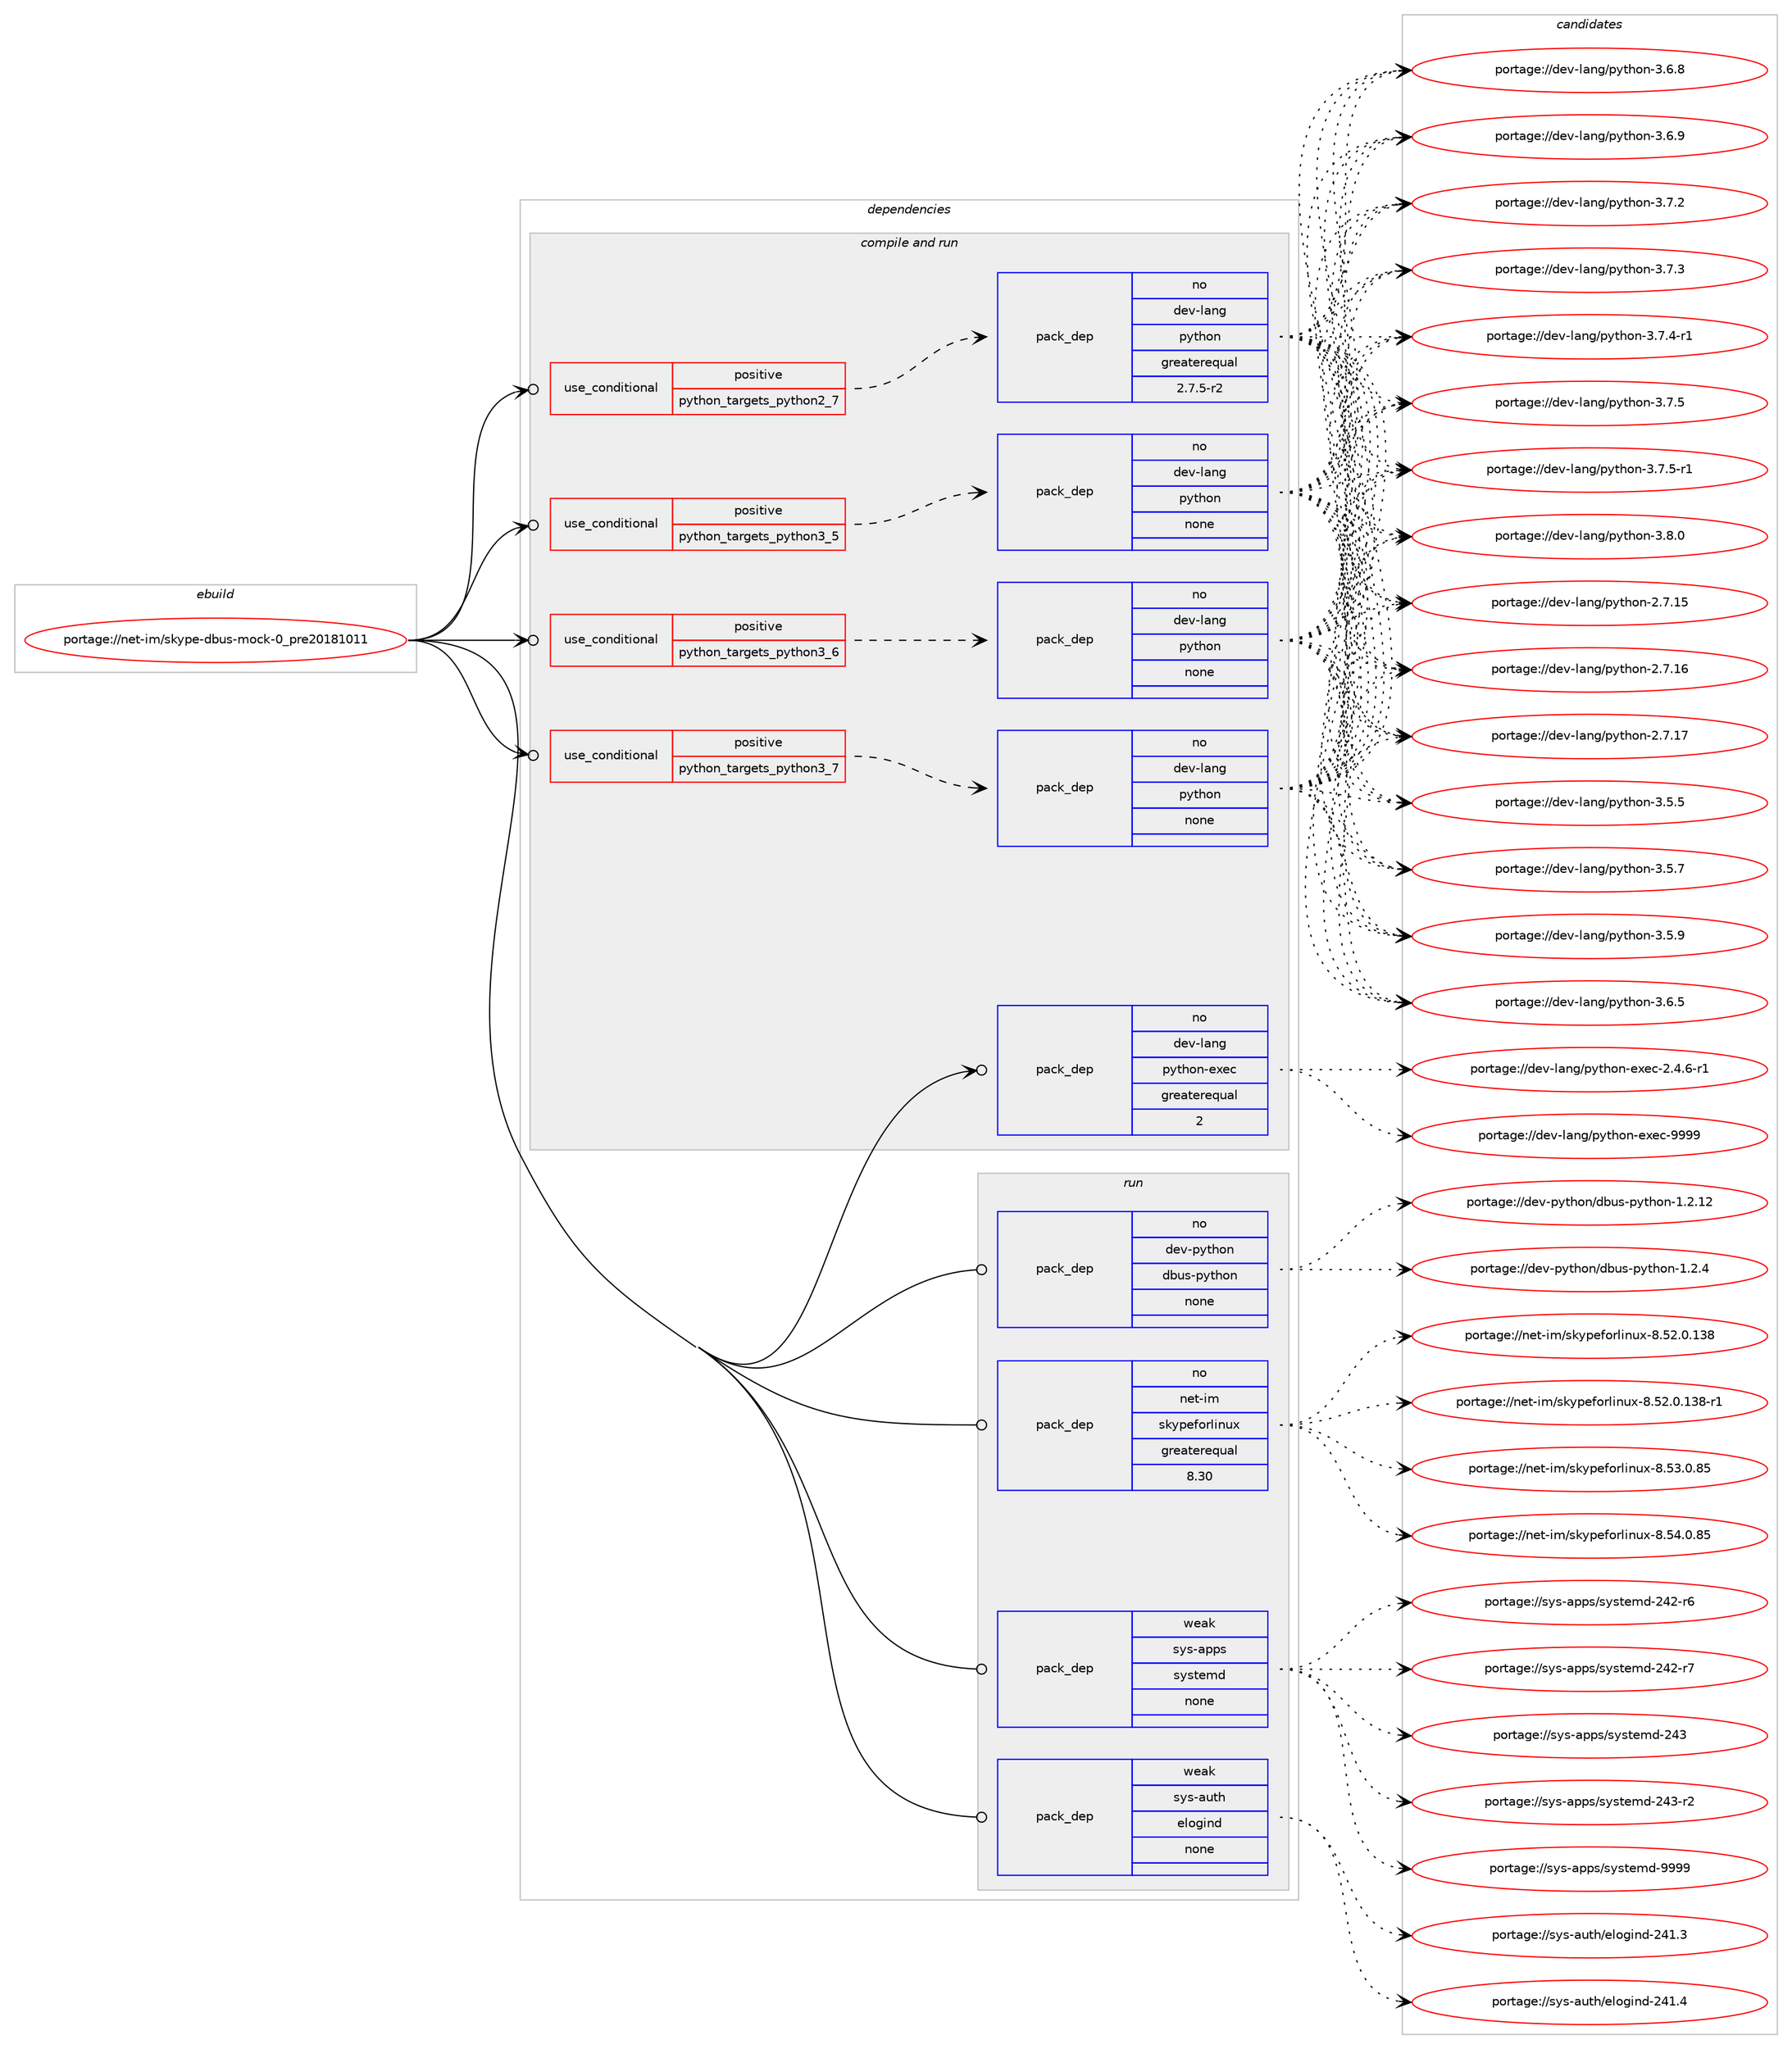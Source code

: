 digraph prolog {

# *************
# Graph options
# *************

newrank=true;
concentrate=true;
compound=true;
graph [rankdir=LR,fontname=Helvetica,fontsize=10,ranksep=1.5];#, ranksep=2.5, nodesep=0.2];
edge  [arrowhead=vee];
node  [fontname=Helvetica,fontsize=10];

# **********
# The ebuild
# **********

subgraph cluster_leftcol {
color=gray;
rank=same;
label=<<i>ebuild</i>>;
id [label="portage://net-im/skype-dbus-mock-0_pre20181011", color=red, width=4, href="../net-im/skype-dbus-mock-0_pre20181011.svg"];
}

# ****************
# The dependencies
# ****************

subgraph cluster_midcol {
color=gray;
label=<<i>dependencies</i>>;
subgraph cluster_compile {
fillcolor="#eeeeee";
style=filled;
label=<<i>compile</i>>;
}
subgraph cluster_compileandrun {
fillcolor="#eeeeee";
style=filled;
label=<<i>compile and run</i>>;
subgraph cond88990 {
dependency355991 [label=<<TABLE BORDER="0" CELLBORDER="1" CELLSPACING="0" CELLPADDING="4"><TR><TD ROWSPAN="3" CELLPADDING="10">use_conditional</TD></TR><TR><TD>positive</TD></TR><TR><TD>python_targets_python2_7</TD></TR></TABLE>>, shape=none, color=red];
subgraph pack261115 {
dependency355992 [label=<<TABLE BORDER="0" CELLBORDER="1" CELLSPACING="0" CELLPADDING="4" WIDTH="220"><TR><TD ROWSPAN="6" CELLPADDING="30">pack_dep</TD></TR><TR><TD WIDTH="110">no</TD></TR><TR><TD>dev-lang</TD></TR><TR><TD>python</TD></TR><TR><TD>greaterequal</TD></TR><TR><TD>2.7.5-r2</TD></TR></TABLE>>, shape=none, color=blue];
}
dependency355991:e -> dependency355992:w [weight=20,style="dashed",arrowhead="vee"];
}
id:e -> dependency355991:w [weight=20,style="solid",arrowhead="odotvee"];
subgraph cond88991 {
dependency355993 [label=<<TABLE BORDER="0" CELLBORDER="1" CELLSPACING="0" CELLPADDING="4"><TR><TD ROWSPAN="3" CELLPADDING="10">use_conditional</TD></TR><TR><TD>positive</TD></TR><TR><TD>python_targets_python3_5</TD></TR></TABLE>>, shape=none, color=red];
subgraph pack261116 {
dependency355994 [label=<<TABLE BORDER="0" CELLBORDER="1" CELLSPACING="0" CELLPADDING="4" WIDTH="220"><TR><TD ROWSPAN="6" CELLPADDING="30">pack_dep</TD></TR><TR><TD WIDTH="110">no</TD></TR><TR><TD>dev-lang</TD></TR><TR><TD>python</TD></TR><TR><TD>none</TD></TR><TR><TD></TD></TR></TABLE>>, shape=none, color=blue];
}
dependency355993:e -> dependency355994:w [weight=20,style="dashed",arrowhead="vee"];
}
id:e -> dependency355993:w [weight=20,style="solid",arrowhead="odotvee"];
subgraph cond88992 {
dependency355995 [label=<<TABLE BORDER="0" CELLBORDER="1" CELLSPACING="0" CELLPADDING="4"><TR><TD ROWSPAN="3" CELLPADDING="10">use_conditional</TD></TR><TR><TD>positive</TD></TR><TR><TD>python_targets_python3_6</TD></TR></TABLE>>, shape=none, color=red];
subgraph pack261117 {
dependency355996 [label=<<TABLE BORDER="0" CELLBORDER="1" CELLSPACING="0" CELLPADDING="4" WIDTH="220"><TR><TD ROWSPAN="6" CELLPADDING="30">pack_dep</TD></TR><TR><TD WIDTH="110">no</TD></TR><TR><TD>dev-lang</TD></TR><TR><TD>python</TD></TR><TR><TD>none</TD></TR><TR><TD></TD></TR></TABLE>>, shape=none, color=blue];
}
dependency355995:e -> dependency355996:w [weight=20,style="dashed",arrowhead="vee"];
}
id:e -> dependency355995:w [weight=20,style="solid",arrowhead="odotvee"];
subgraph cond88993 {
dependency355997 [label=<<TABLE BORDER="0" CELLBORDER="1" CELLSPACING="0" CELLPADDING="4"><TR><TD ROWSPAN="3" CELLPADDING="10">use_conditional</TD></TR><TR><TD>positive</TD></TR><TR><TD>python_targets_python3_7</TD></TR></TABLE>>, shape=none, color=red];
subgraph pack261118 {
dependency355998 [label=<<TABLE BORDER="0" CELLBORDER="1" CELLSPACING="0" CELLPADDING="4" WIDTH="220"><TR><TD ROWSPAN="6" CELLPADDING="30">pack_dep</TD></TR><TR><TD WIDTH="110">no</TD></TR><TR><TD>dev-lang</TD></TR><TR><TD>python</TD></TR><TR><TD>none</TD></TR><TR><TD></TD></TR></TABLE>>, shape=none, color=blue];
}
dependency355997:e -> dependency355998:w [weight=20,style="dashed",arrowhead="vee"];
}
id:e -> dependency355997:w [weight=20,style="solid",arrowhead="odotvee"];
subgraph pack261119 {
dependency355999 [label=<<TABLE BORDER="0" CELLBORDER="1" CELLSPACING="0" CELLPADDING="4" WIDTH="220"><TR><TD ROWSPAN="6" CELLPADDING="30">pack_dep</TD></TR><TR><TD WIDTH="110">no</TD></TR><TR><TD>dev-lang</TD></TR><TR><TD>python-exec</TD></TR><TR><TD>greaterequal</TD></TR><TR><TD>2</TD></TR></TABLE>>, shape=none, color=blue];
}
id:e -> dependency355999:w [weight=20,style="solid",arrowhead="odotvee"];
}
subgraph cluster_run {
fillcolor="#eeeeee";
style=filled;
label=<<i>run</i>>;
subgraph pack261120 {
dependency356000 [label=<<TABLE BORDER="0" CELLBORDER="1" CELLSPACING="0" CELLPADDING="4" WIDTH="220"><TR><TD ROWSPAN="6" CELLPADDING="30">pack_dep</TD></TR><TR><TD WIDTH="110">no</TD></TR><TR><TD>dev-python</TD></TR><TR><TD>dbus-python</TD></TR><TR><TD>none</TD></TR><TR><TD></TD></TR></TABLE>>, shape=none, color=blue];
}
id:e -> dependency356000:w [weight=20,style="solid",arrowhead="odot"];
subgraph pack261121 {
dependency356001 [label=<<TABLE BORDER="0" CELLBORDER="1" CELLSPACING="0" CELLPADDING="4" WIDTH="220"><TR><TD ROWSPAN="6" CELLPADDING="30">pack_dep</TD></TR><TR><TD WIDTH="110">no</TD></TR><TR><TD>net-im</TD></TR><TR><TD>skypeforlinux</TD></TR><TR><TD>greaterequal</TD></TR><TR><TD>8.30</TD></TR></TABLE>>, shape=none, color=blue];
}
id:e -> dependency356001:w [weight=20,style="solid",arrowhead="odot"];
subgraph pack261122 {
dependency356002 [label=<<TABLE BORDER="0" CELLBORDER="1" CELLSPACING="0" CELLPADDING="4" WIDTH="220"><TR><TD ROWSPAN="6" CELLPADDING="30">pack_dep</TD></TR><TR><TD WIDTH="110">weak</TD></TR><TR><TD>sys-apps</TD></TR><TR><TD>systemd</TD></TR><TR><TD>none</TD></TR><TR><TD></TD></TR></TABLE>>, shape=none, color=blue];
}
id:e -> dependency356002:w [weight=20,style="solid",arrowhead="odot"];
subgraph pack261123 {
dependency356003 [label=<<TABLE BORDER="0" CELLBORDER="1" CELLSPACING="0" CELLPADDING="4" WIDTH="220"><TR><TD ROWSPAN="6" CELLPADDING="30">pack_dep</TD></TR><TR><TD WIDTH="110">weak</TD></TR><TR><TD>sys-auth</TD></TR><TR><TD>elogind</TD></TR><TR><TD>none</TD></TR><TR><TD></TD></TR></TABLE>>, shape=none, color=blue];
}
id:e -> dependency356003:w [weight=20,style="solid",arrowhead="odot"];
}
}

# **************
# The candidates
# **************

subgraph cluster_choices {
rank=same;
color=gray;
label=<<i>candidates</i>>;

subgraph choice261115 {
color=black;
nodesep=1;
choiceportage10010111845108971101034711212111610411111045504655464953 [label="portage://dev-lang/python-2.7.15", color=red, width=4,href="../dev-lang/python-2.7.15.svg"];
choiceportage10010111845108971101034711212111610411111045504655464954 [label="portage://dev-lang/python-2.7.16", color=red, width=4,href="../dev-lang/python-2.7.16.svg"];
choiceportage10010111845108971101034711212111610411111045504655464955 [label="portage://dev-lang/python-2.7.17", color=red, width=4,href="../dev-lang/python-2.7.17.svg"];
choiceportage100101118451089711010347112121116104111110455146534653 [label="portage://dev-lang/python-3.5.5", color=red, width=4,href="../dev-lang/python-3.5.5.svg"];
choiceportage100101118451089711010347112121116104111110455146534655 [label="portage://dev-lang/python-3.5.7", color=red, width=4,href="../dev-lang/python-3.5.7.svg"];
choiceportage100101118451089711010347112121116104111110455146534657 [label="portage://dev-lang/python-3.5.9", color=red, width=4,href="../dev-lang/python-3.5.9.svg"];
choiceportage100101118451089711010347112121116104111110455146544653 [label="portage://dev-lang/python-3.6.5", color=red, width=4,href="../dev-lang/python-3.6.5.svg"];
choiceportage100101118451089711010347112121116104111110455146544656 [label="portage://dev-lang/python-3.6.8", color=red, width=4,href="../dev-lang/python-3.6.8.svg"];
choiceportage100101118451089711010347112121116104111110455146544657 [label="portage://dev-lang/python-3.6.9", color=red, width=4,href="../dev-lang/python-3.6.9.svg"];
choiceportage100101118451089711010347112121116104111110455146554650 [label="portage://dev-lang/python-3.7.2", color=red, width=4,href="../dev-lang/python-3.7.2.svg"];
choiceportage100101118451089711010347112121116104111110455146554651 [label="portage://dev-lang/python-3.7.3", color=red, width=4,href="../dev-lang/python-3.7.3.svg"];
choiceportage1001011184510897110103471121211161041111104551465546524511449 [label="portage://dev-lang/python-3.7.4-r1", color=red, width=4,href="../dev-lang/python-3.7.4-r1.svg"];
choiceportage100101118451089711010347112121116104111110455146554653 [label="portage://dev-lang/python-3.7.5", color=red, width=4,href="../dev-lang/python-3.7.5.svg"];
choiceportage1001011184510897110103471121211161041111104551465546534511449 [label="portage://dev-lang/python-3.7.5-r1", color=red, width=4,href="../dev-lang/python-3.7.5-r1.svg"];
choiceportage100101118451089711010347112121116104111110455146564648 [label="portage://dev-lang/python-3.8.0", color=red, width=4,href="../dev-lang/python-3.8.0.svg"];
dependency355992:e -> choiceportage10010111845108971101034711212111610411111045504655464953:w [style=dotted,weight="100"];
dependency355992:e -> choiceportage10010111845108971101034711212111610411111045504655464954:w [style=dotted,weight="100"];
dependency355992:e -> choiceportage10010111845108971101034711212111610411111045504655464955:w [style=dotted,weight="100"];
dependency355992:e -> choiceportage100101118451089711010347112121116104111110455146534653:w [style=dotted,weight="100"];
dependency355992:e -> choiceportage100101118451089711010347112121116104111110455146534655:w [style=dotted,weight="100"];
dependency355992:e -> choiceportage100101118451089711010347112121116104111110455146534657:w [style=dotted,weight="100"];
dependency355992:e -> choiceportage100101118451089711010347112121116104111110455146544653:w [style=dotted,weight="100"];
dependency355992:e -> choiceportage100101118451089711010347112121116104111110455146544656:w [style=dotted,weight="100"];
dependency355992:e -> choiceportage100101118451089711010347112121116104111110455146544657:w [style=dotted,weight="100"];
dependency355992:e -> choiceportage100101118451089711010347112121116104111110455146554650:w [style=dotted,weight="100"];
dependency355992:e -> choiceportage100101118451089711010347112121116104111110455146554651:w [style=dotted,weight="100"];
dependency355992:e -> choiceportage1001011184510897110103471121211161041111104551465546524511449:w [style=dotted,weight="100"];
dependency355992:e -> choiceportage100101118451089711010347112121116104111110455146554653:w [style=dotted,weight="100"];
dependency355992:e -> choiceportage1001011184510897110103471121211161041111104551465546534511449:w [style=dotted,weight="100"];
dependency355992:e -> choiceportage100101118451089711010347112121116104111110455146564648:w [style=dotted,weight="100"];
}
subgraph choice261116 {
color=black;
nodesep=1;
choiceportage10010111845108971101034711212111610411111045504655464953 [label="portage://dev-lang/python-2.7.15", color=red, width=4,href="../dev-lang/python-2.7.15.svg"];
choiceportage10010111845108971101034711212111610411111045504655464954 [label="portage://dev-lang/python-2.7.16", color=red, width=4,href="../dev-lang/python-2.7.16.svg"];
choiceportage10010111845108971101034711212111610411111045504655464955 [label="portage://dev-lang/python-2.7.17", color=red, width=4,href="../dev-lang/python-2.7.17.svg"];
choiceportage100101118451089711010347112121116104111110455146534653 [label="portage://dev-lang/python-3.5.5", color=red, width=4,href="../dev-lang/python-3.5.5.svg"];
choiceportage100101118451089711010347112121116104111110455146534655 [label="portage://dev-lang/python-3.5.7", color=red, width=4,href="../dev-lang/python-3.5.7.svg"];
choiceportage100101118451089711010347112121116104111110455146534657 [label="portage://dev-lang/python-3.5.9", color=red, width=4,href="../dev-lang/python-3.5.9.svg"];
choiceportage100101118451089711010347112121116104111110455146544653 [label="portage://dev-lang/python-3.6.5", color=red, width=4,href="../dev-lang/python-3.6.5.svg"];
choiceportage100101118451089711010347112121116104111110455146544656 [label="portage://dev-lang/python-3.6.8", color=red, width=4,href="../dev-lang/python-3.6.8.svg"];
choiceportage100101118451089711010347112121116104111110455146544657 [label="portage://dev-lang/python-3.6.9", color=red, width=4,href="../dev-lang/python-3.6.9.svg"];
choiceportage100101118451089711010347112121116104111110455146554650 [label="portage://dev-lang/python-3.7.2", color=red, width=4,href="../dev-lang/python-3.7.2.svg"];
choiceportage100101118451089711010347112121116104111110455146554651 [label="portage://dev-lang/python-3.7.3", color=red, width=4,href="../dev-lang/python-3.7.3.svg"];
choiceportage1001011184510897110103471121211161041111104551465546524511449 [label="portage://dev-lang/python-3.7.4-r1", color=red, width=4,href="../dev-lang/python-3.7.4-r1.svg"];
choiceportage100101118451089711010347112121116104111110455146554653 [label="portage://dev-lang/python-3.7.5", color=red, width=4,href="../dev-lang/python-3.7.5.svg"];
choiceportage1001011184510897110103471121211161041111104551465546534511449 [label="portage://dev-lang/python-3.7.5-r1", color=red, width=4,href="../dev-lang/python-3.7.5-r1.svg"];
choiceportage100101118451089711010347112121116104111110455146564648 [label="portage://dev-lang/python-3.8.0", color=red, width=4,href="../dev-lang/python-3.8.0.svg"];
dependency355994:e -> choiceportage10010111845108971101034711212111610411111045504655464953:w [style=dotted,weight="100"];
dependency355994:e -> choiceportage10010111845108971101034711212111610411111045504655464954:w [style=dotted,weight="100"];
dependency355994:e -> choiceportage10010111845108971101034711212111610411111045504655464955:w [style=dotted,weight="100"];
dependency355994:e -> choiceportage100101118451089711010347112121116104111110455146534653:w [style=dotted,weight="100"];
dependency355994:e -> choiceportage100101118451089711010347112121116104111110455146534655:w [style=dotted,weight="100"];
dependency355994:e -> choiceportage100101118451089711010347112121116104111110455146534657:w [style=dotted,weight="100"];
dependency355994:e -> choiceportage100101118451089711010347112121116104111110455146544653:w [style=dotted,weight="100"];
dependency355994:e -> choiceportage100101118451089711010347112121116104111110455146544656:w [style=dotted,weight="100"];
dependency355994:e -> choiceportage100101118451089711010347112121116104111110455146544657:w [style=dotted,weight="100"];
dependency355994:e -> choiceportage100101118451089711010347112121116104111110455146554650:w [style=dotted,weight="100"];
dependency355994:e -> choiceportage100101118451089711010347112121116104111110455146554651:w [style=dotted,weight="100"];
dependency355994:e -> choiceportage1001011184510897110103471121211161041111104551465546524511449:w [style=dotted,weight="100"];
dependency355994:e -> choiceportage100101118451089711010347112121116104111110455146554653:w [style=dotted,weight="100"];
dependency355994:e -> choiceportage1001011184510897110103471121211161041111104551465546534511449:w [style=dotted,weight="100"];
dependency355994:e -> choiceportage100101118451089711010347112121116104111110455146564648:w [style=dotted,weight="100"];
}
subgraph choice261117 {
color=black;
nodesep=1;
choiceportage10010111845108971101034711212111610411111045504655464953 [label="portage://dev-lang/python-2.7.15", color=red, width=4,href="../dev-lang/python-2.7.15.svg"];
choiceportage10010111845108971101034711212111610411111045504655464954 [label="portage://dev-lang/python-2.7.16", color=red, width=4,href="../dev-lang/python-2.7.16.svg"];
choiceportage10010111845108971101034711212111610411111045504655464955 [label="portage://dev-lang/python-2.7.17", color=red, width=4,href="../dev-lang/python-2.7.17.svg"];
choiceportage100101118451089711010347112121116104111110455146534653 [label="portage://dev-lang/python-3.5.5", color=red, width=4,href="../dev-lang/python-3.5.5.svg"];
choiceportage100101118451089711010347112121116104111110455146534655 [label="portage://dev-lang/python-3.5.7", color=red, width=4,href="../dev-lang/python-3.5.7.svg"];
choiceportage100101118451089711010347112121116104111110455146534657 [label="portage://dev-lang/python-3.5.9", color=red, width=4,href="../dev-lang/python-3.5.9.svg"];
choiceportage100101118451089711010347112121116104111110455146544653 [label="portage://dev-lang/python-3.6.5", color=red, width=4,href="../dev-lang/python-3.6.5.svg"];
choiceportage100101118451089711010347112121116104111110455146544656 [label="portage://dev-lang/python-3.6.8", color=red, width=4,href="../dev-lang/python-3.6.8.svg"];
choiceportage100101118451089711010347112121116104111110455146544657 [label="portage://dev-lang/python-3.6.9", color=red, width=4,href="../dev-lang/python-3.6.9.svg"];
choiceportage100101118451089711010347112121116104111110455146554650 [label="portage://dev-lang/python-3.7.2", color=red, width=4,href="../dev-lang/python-3.7.2.svg"];
choiceportage100101118451089711010347112121116104111110455146554651 [label="portage://dev-lang/python-3.7.3", color=red, width=4,href="../dev-lang/python-3.7.3.svg"];
choiceportage1001011184510897110103471121211161041111104551465546524511449 [label="portage://dev-lang/python-3.7.4-r1", color=red, width=4,href="../dev-lang/python-3.7.4-r1.svg"];
choiceportage100101118451089711010347112121116104111110455146554653 [label="portage://dev-lang/python-3.7.5", color=red, width=4,href="../dev-lang/python-3.7.5.svg"];
choiceportage1001011184510897110103471121211161041111104551465546534511449 [label="portage://dev-lang/python-3.7.5-r1", color=red, width=4,href="../dev-lang/python-3.7.5-r1.svg"];
choiceportage100101118451089711010347112121116104111110455146564648 [label="portage://dev-lang/python-3.8.0", color=red, width=4,href="../dev-lang/python-3.8.0.svg"];
dependency355996:e -> choiceportage10010111845108971101034711212111610411111045504655464953:w [style=dotted,weight="100"];
dependency355996:e -> choiceportage10010111845108971101034711212111610411111045504655464954:w [style=dotted,weight="100"];
dependency355996:e -> choiceportage10010111845108971101034711212111610411111045504655464955:w [style=dotted,weight="100"];
dependency355996:e -> choiceportage100101118451089711010347112121116104111110455146534653:w [style=dotted,weight="100"];
dependency355996:e -> choiceportage100101118451089711010347112121116104111110455146534655:w [style=dotted,weight="100"];
dependency355996:e -> choiceportage100101118451089711010347112121116104111110455146534657:w [style=dotted,weight="100"];
dependency355996:e -> choiceportage100101118451089711010347112121116104111110455146544653:w [style=dotted,weight="100"];
dependency355996:e -> choiceportage100101118451089711010347112121116104111110455146544656:w [style=dotted,weight="100"];
dependency355996:e -> choiceportage100101118451089711010347112121116104111110455146544657:w [style=dotted,weight="100"];
dependency355996:e -> choiceportage100101118451089711010347112121116104111110455146554650:w [style=dotted,weight="100"];
dependency355996:e -> choiceportage100101118451089711010347112121116104111110455146554651:w [style=dotted,weight="100"];
dependency355996:e -> choiceportage1001011184510897110103471121211161041111104551465546524511449:w [style=dotted,weight="100"];
dependency355996:e -> choiceportage100101118451089711010347112121116104111110455146554653:w [style=dotted,weight="100"];
dependency355996:e -> choiceportage1001011184510897110103471121211161041111104551465546534511449:w [style=dotted,weight="100"];
dependency355996:e -> choiceportage100101118451089711010347112121116104111110455146564648:w [style=dotted,weight="100"];
}
subgraph choice261118 {
color=black;
nodesep=1;
choiceportage10010111845108971101034711212111610411111045504655464953 [label="portage://dev-lang/python-2.7.15", color=red, width=4,href="../dev-lang/python-2.7.15.svg"];
choiceportage10010111845108971101034711212111610411111045504655464954 [label="portage://dev-lang/python-2.7.16", color=red, width=4,href="../dev-lang/python-2.7.16.svg"];
choiceportage10010111845108971101034711212111610411111045504655464955 [label="portage://dev-lang/python-2.7.17", color=red, width=4,href="../dev-lang/python-2.7.17.svg"];
choiceportage100101118451089711010347112121116104111110455146534653 [label="portage://dev-lang/python-3.5.5", color=red, width=4,href="../dev-lang/python-3.5.5.svg"];
choiceportage100101118451089711010347112121116104111110455146534655 [label="portage://dev-lang/python-3.5.7", color=red, width=4,href="../dev-lang/python-3.5.7.svg"];
choiceportage100101118451089711010347112121116104111110455146534657 [label="portage://dev-lang/python-3.5.9", color=red, width=4,href="../dev-lang/python-3.5.9.svg"];
choiceportage100101118451089711010347112121116104111110455146544653 [label="portage://dev-lang/python-3.6.5", color=red, width=4,href="../dev-lang/python-3.6.5.svg"];
choiceportage100101118451089711010347112121116104111110455146544656 [label="portage://dev-lang/python-3.6.8", color=red, width=4,href="../dev-lang/python-3.6.8.svg"];
choiceportage100101118451089711010347112121116104111110455146544657 [label="portage://dev-lang/python-3.6.9", color=red, width=4,href="../dev-lang/python-3.6.9.svg"];
choiceportage100101118451089711010347112121116104111110455146554650 [label="portage://dev-lang/python-3.7.2", color=red, width=4,href="../dev-lang/python-3.7.2.svg"];
choiceportage100101118451089711010347112121116104111110455146554651 [label="portage://dev-lang/python-3.7.3", color=red, width=4,href="../dev-lang/python-3.7.3.svg"];
choiceportage1001011184510897110103471121211161041111104551465546524511449 [label="portage://dev-lang/python-3.7.4-r1", color=red, width=4,href="../dev-lang/python-3.7.4-r1.svg"];
choiceportage100101118451089711010347112121116104111110455146554653 [label="portage://dev-lang/python-3.7.5", color=red, width=4,href="../dev-lang/python-3.7.5.svg"];
choiceportage1001011184510897110103471121211161041111104551465546534511449 [label="portage://dev-lang/python-3.7.5-r1", color=red, width=4,href="../dev-lang/python-3.7.5-r1.svg"];
choiceportage100101118451089711010347112121116104111110455146564648 [label="portage://dev-lang/python-3.8.0", color=red, width=4,href="../dev-lang/python-3.8.0.svg"];
dependency355998:e -> choiceportage10010111845108971101034711212111610411111045504655464953:w [style=dotted,weight="100"];
dependency355998:e -> choiceportage10010111845108971101034711212111610411111045504655464954:w [style=dotted,weight="100"];
dependency355998:e -> choiceportage10010111845108971101034711212111610411111045504655464955:w [style=dotted,weight="100"];
dependency355998:e -> choiceportage100101118451089711010347112121116104111110455146534653:w [style=dotted,weight="100"];
dependency355998:e -> choiceportage100101118451089711010347112121116104111110455146534655:w [style=dotted,weight="100"];
dependency355998:e -> choiceportage100101118451089711010347112121116104111110455146534657:w [style=dotted,weight="100"];
dependency355998:e -> choiceportage100101118451089711010347112121116104111110455146544653:w [style=dotted,weight="100"];
dependency355998:e -> choiceportage100101118451089711010347112121116104111110455146544656:w [style=dotted,weight="100"];
dependency355998:e -> choiceportage100101118451089711010347112121116104111110455146544657:w [style=dotted,weight="100"];
dependency355998:e -> choiceportage100101118451089711010347112121116104111110455146554650:w [style=dotted,weight="100"];
dependency355998:e -> choiceportage100101118451089711010347112121116104111110455146554651:w [style=dotted,weight="100"];
dependency355998:e -> choiceportage1001011184510897110103471121211161041111104551465546524511449:w [style=dotted,weight="100"];
dependency355998:e -> choiceportage100101118451089711010347112121116104111110455146554653:w [style=dotted,weight="100"];
dependency355998:e -> choiceportage1001011184510897110103471121211161041111104551465546534511449:w [style=dotted,weight="100"];
dependency355998:e -> choiceportage100101118451089711010347112121116104111110455146564648:w [style=dotted,weight="100"];
}
subgraph choice261119 {
color=black;
nodesep=1;
choiceportage10010111845108971101034711212111610411111045101120101994550465246544511449 [label="portage://dev-lang/python-exec-2.4.6-r1", color=red, width=4,href="../dev-lang/python-exec-2.4.6-r1.svg"];
choiceportage10010111845108971101034711212111610411111045101120101994557575757 [label="portage://dev-lang/python-exec-9999", color=red, width=4,href="../dev-lang/python-exec-9999.svg"];
dependency355999:e -> choiceportage10010111845108971101034711212111610411111045101120101994550465246544511449:w [style=dotted,weight="100"];
dependency355999:e -> choiceportage10010111845108971101034711212111610411111045101120101994557575757:w [style=dotted,weight="100"];
}
subgraph choice261120 {
color=black;
nodesep=1;
choiceportage1001011184511212111610411111047100981171154511212111610411111045494650464950 [label="portage://dev-python/dbus-python-1.2.12", color=red, width=4,href="../dev-python/dbus-python-1.2.12.svg"];
choiceportage10010111845112121116104111110471009811711545112121116104111110454946504652 [label="portage://dev-python/dbus-python-1.2.4", color=red, width=4,href="../dev-python/dbus-python-1.2.4.svg"];
dependency356000:e -> choiceportage1001011184511212111610411111047100981171154511212111610411111045494650464950:w [style=dotted,weight="100"];
dependency356000:e -> choiceportage10010111845112121116104111110471009811711545112121116104111110454946504652:w [style=dotted,weight="100"];
}
subgraph choice261121 {
color=black;
nodesep=1;
choiceportage11010111645105109471151071211121011021111141081051101171204556465350464846495156 [label="portage://net-im/skypeforlinux-8.52.0.138", color=red, width=4,href="../net-im/skypeforlinux-8.52.0.138.svg"];
choiceportage110101116451051094711510712111210110211111410810511011712045564653504648464951564511449 [label="portage://net-im/skypeforlinux-8.52.0.138-r1", color=red, width=4,href="../net-im/skypeforlinux-8.52.0.138-r1.svg"];
choiceportage110101116451051094711510712111210110211111410810511011712045564653514648465653 [label="portage://net-im/skypeforlinux-8.53.0.85", color=red, width=4,href="../net-im/skypeforlinux-8.53.0.85.svg"];
choiceportage110101116451051094711510712111210110211111410810511011712045564653524648465653 [label="portage://net-im/skypeforlinux-8.54.0.85", color=red, width=4,href="../net-im/skypeforlinux-8.54.0.85.svg"];
dependency356001:e -> choiceportage11010111645105109471151071211121011021111141081051101171204556465350464846495156:w [style=dotted,weight="100"];
dependency356001:e -> choiceportage110101116451051094711510712111210110211111410810511011712045564653504648464951564511449:w [style=dotted,weight="100"];
dependency356001:e -> choiceportage110101116451051094711510712111210110211111410810511011712045564653514648465653:w [style=dotted,weight="100"];
dependency356001:e -> choiceportage110101116451051094711510712111210110211111410810511011712045564653524648465653:w [style=dotted,weight="100"];
}
subgraph choice261122 {
color=black;
nodesep=1;
choiceportage115121115459711211211547115121115116101109100455052504511454 [label="portage://sys-apps/systemd-242-r6", color=red, width=4,href="../sys-apps/systemd-242-r6.svg"];
choiceportage115121115459711211211547115121115116101109100455052504511455 [label="portage://sys-apps/systemd-242-r7", color=red, width=4,href="../sys-apps/systemd-242-r7.svg"];
choiceportage11512111545971121121154711512111511610110910045505251 [label="portage://sys-apps/systemd-243", color=red, width=4,href="../sys-apps/systemd-243.svg"];
choiceportage115121115459711211211547115121115116101109100455052514511450 [label="portage://sys-apps/systemd-243-r2", color=red, width=4,href="../sys-apps/systemd-243-r2.svg"];
choiceportage1151211154597112112115471151211151161011091004557575757 [label="portage://sys-apps/systemd-9999", color=red, width=4,href="../sys-apps/systemd-9999.svg"];
dependency356002:e -> choiceportage115121115459711211211547115121115116101109100455052504511454:w [style=dotted,weight="100"];
dependency356002:e -> choiceportage115121115459711211211547115121115116101109100455052504511455:w [style=dotted,weight="100"];
dependency356002:e -> choiceportage11512111545971121121154711512111511610110910045505251:w [style=dotted,weight="100"];
dependency356002:e -> choiceportage115121115459711211211547115121115116101109100455052514511450:w [style=dotted,weight="100"];
dependency356002:e -> choiceportage1151211154597112112115471151211151161011091004557575757:w [style=dotted,weight="100"];
}
subgraph choice261123 {
color=black;
nodesep=1;
choiceportage115121115459711711610447101108111103105110100455052494651 [label="portage://sys-auth/elogind-241.3", color=red, width=4,href="../sys-auth/elogind-241.3.svg"];
choiceportage115121115459711711610447101108111103105110100455052494652 [label="portage://sys-auth/elogind-241.4", color=red, width=4,href="../sys-auth/elogind-241.4.svg"];
dependency356003:e -> choiceportage115121115459711711610447101108111103105110100455052494651:w [style=dotted,weight="100"];
dependency356003:e -> choiceportage115121115459711711610447101108111103105110100455052494652:w [style=dotted,weight="100"];
}
}

}
